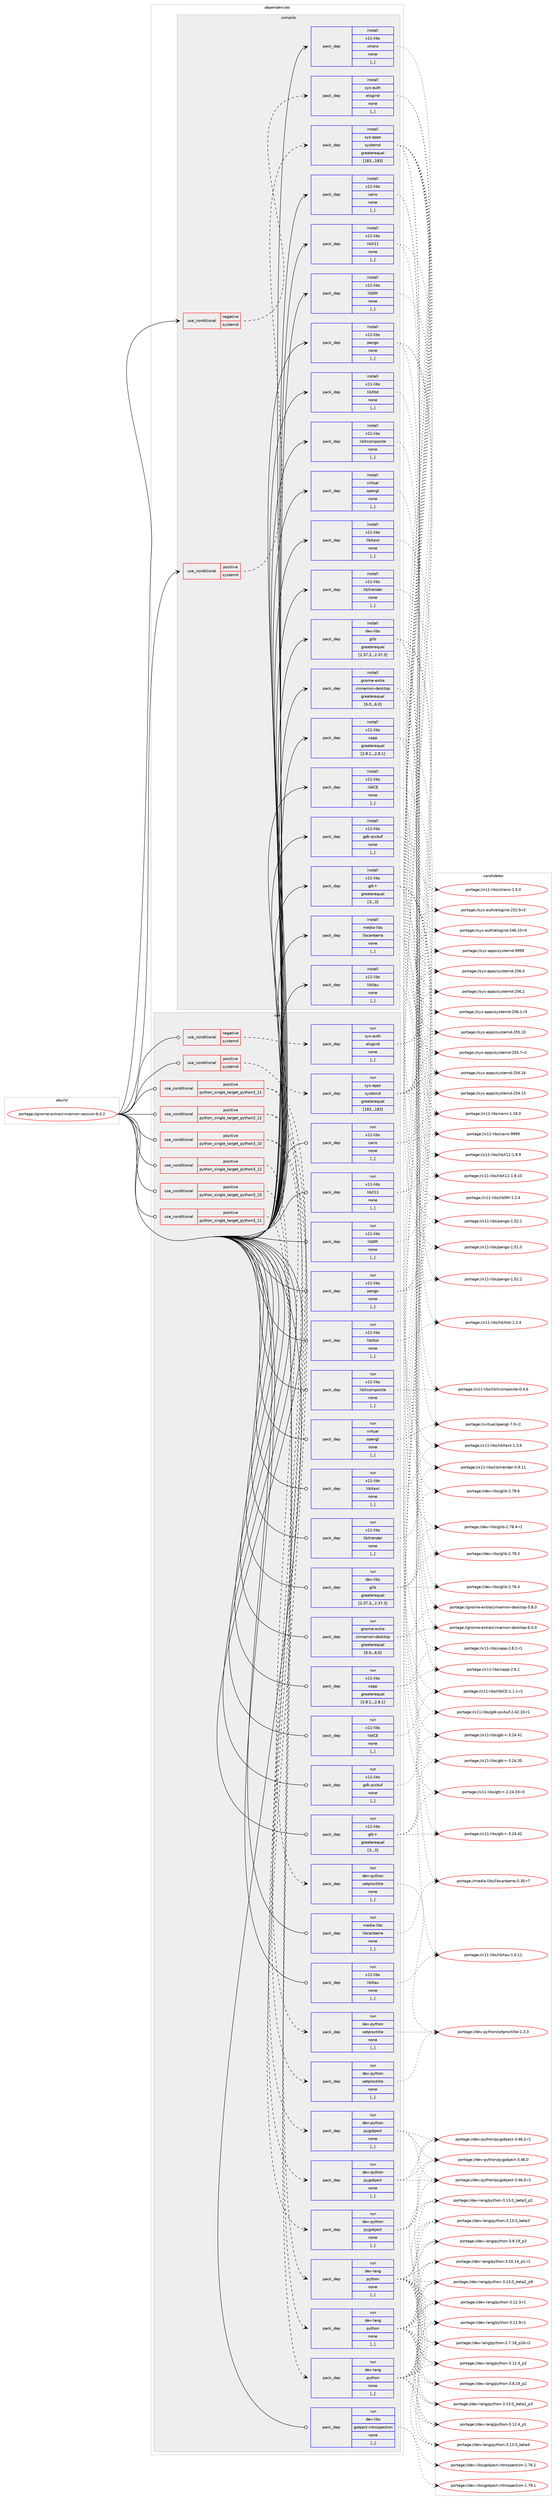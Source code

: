 digraph prolog {

# *************
# Graph options
# *************

newrank=true;
concentrate=true;
compound=true;
graph [rankdir=LR,fontname=Helvetica,fontsize=10,ranksep=1.5];#, ranksep=2.5, nodesep=0.2];
edge  [arrowhead=vee];
node  [fontname=Helvetica,fontsize=10];

# **********
# The ebuild
# **********

subgraph cluster_leftcol {
color=gray;
label=<<i>ebuild</i>>;
id [label="portage://gnome-extra/cinnamon-session-6.0.2", color=red, width=4, href="../gnome-extra/cinnamon-session-6.0.2.svg"];
}

# ****************
# The dependencies
# ****************

subgraph cluster_midcol {
color=gray;
label=<<i>dependencies</i>>;
subgraph cluster_compile {
fillcolor="#eeeeee";
style=filled;
label=<<i>compile</i>>;
subgraph cond65534 {
dependency238858 [label=<<TABLE BORDER="0" CELLBORDER="1" CELLSPACING="0" CELLPADDING="4"><TR><TD ROWSPAN="3" CELLPADDING="10">use_conditional</TD></TR><TR><TD>negative</TD></TR><TR><TD>systemd</TD></TR></TABLE>>, shape=none, color=red];
subgraph pack171792 {
dependency238859 [label=<<TABLE BORDER="0" CELLBORDER="1" CELLSPACING="0" CELLPADDING="4" WIDTH="220"><TR><TD ROWSPAN="6" CELLPADDING="30">pack_dep</TD></TR><TR><TD WIDTH="110">install</TD></TR><TR><TD>sys-auth</TD></TR><TR><TD>elogind</TD></TR><TR><TD>none</TD></TR><TR><TD>[,,]</TD></TR></TABLE>>, shape=none, color=blue];
}
dependency238858:e -> dependency238859:w [weight=20,style="dashed",arrowhead="vee"];
}
id:e -> dependency238858:w [weight=20,style="solid",arrowhead="vee"];
subgraph cond65535 {
dependency238860 [label=<<TABLE BORDER="0" CELLBORDER="1" CELLSPACING="0" CELLPADDING="4"><TR><TD ROWSPAN="3" CELLPADDING="10">use_conditional</TD></TR><TR><TD>positive</TD></TR><TR><TD>systemd</TD></TR></TABLE>>, shape=none, color=red];
subgraph pack171793 {
dependency238861 [label=<<TABLE BORDER="0" CELLBORDER="1" CELLSPACING="0" CELLPADDING="4" WIDTH="220"><TR><TD ROWSPAN="6" CELLPADDING="30">pack_dep</TD></TR><TR><TD WIDTH="110">install</TD></TR><TR><TD>sys-apps</TD></TR><TR><TD>systemd</TD></TR><TR><TD>greaterequal</TD></TR><TR><TD>[183,,,183]</TD></TR></TABLE>>, shape=none, color=blue];
}
dependency238860:e -> dependency238861:w [weight=20,style="dashed",arrowhead="vee"];
}
id:e -> dependency238860:w [weight=20,style="solid",arrowhead="vee"];
subgraph pack171794 {
dependency238862 [label=<<TABLE BORDER="0" CELLBORDER="1" CELLSPACING="0" CELLPADDING="4" WIDTH="220"><TR><TD ROWSPAN="6" CELLPADDING="30">pack_dep</TD></TR><TR><TD WIDTH="110">install</TD></TR><TR><TD>dev-libs</TD></TR><TR><TD>glib</TD></TR><TR><TD>greaterequal</TD></TR><TR><TD>[2.37.3,,,2.37.3]</TD></TR></TABLE>>, shape=none, color=blue];
}
id:e -> dependency238862:w [weight=20,style="solid",arrowhead="vee"];
subgraph pack171795 {
dependency238863 [label=<<TABLE BORDER="0" CELLBORDER="1" CELLSPACING="0" CELLPADDING="4" WIDTH="220"><TR><TD ROWSPAN="6" CELLPADDING="30">pack_dep</TD></TR><TR><TD WIDTH="110">install</TD></TR><TR><TD>gnome-extra</TD></TR><TR><TD>cinnamon-desktop</TD></TR><TR><TD>greaterequal</TD></TR><TR><TD>[6.0,,,6.0]</TD></TR></TABLE>>, shape=none, color=blue];
}
id:e -> dependency238863:w [weight=20,style="solid",arrowhead="vee"];
subgraph pack171796 {
dependency238864 [label=<<TABLE BORDER="0" CELLBORDER="1" CELLSPACING="0" CELLPADDING="4" WIDTH="220"><TR><TD ROWSPAN="6" CELLPADDING="30">pack_dep</TD></TR><TR><TD WIDTH="110">install</TD></TR><TR><TD>media-libs</TD></TR><TR><TD>libcanberra</TD></TR><TR><TD>none</TD></TR><TR><TD>[,,]</TD></TR></TABLE>>, shape=none, color=blue];
}
id:e -> dependency238864:w [weight=20,style="solid",arrowhead="vee"];
subgraph pack171797 {
dependency238865 [label=<<TABLE BORDER="0" CELLBORDER="1" CELLSPACING="0" CELLPADDING="4" WIDTH="220"><TR><TD ROWSPAN="6" CELLPADDING="30">pack_dep</TD></TR><TR><TD WIDTH="110">install</TD></TR><TR><TD>virtual</TD></TR><TR><TD>opengl</TD></TR><TR><TD>none</TD></TR><TR><TD>[,,]</TD></TR></TABLE>>, shape=none, color=blue];
}
id:e -> dependency238865:w [weight=20,style="solid",arrowhead="vee"];
subgraph pack171798 {
dependency238866 [label=<<TABLE BORDER="0" CELLBORDER="1" CELLSPACING="0" CELLPADDING="4" WIDTH="220"><TR><TD ROWSPAN="6" CELLPADDING="30">pack_dep</TD></TR><TR><TD WIDTH="110">install</TD></TR><TR><TD>x11-libs</TD></TR><TR><TD>cairo</TD></TR><TR><TD>none</TD></TR><TR><TD>[,,]</TD></TR></TABLE>>, shape=none, color=blue];
}
id:e -> dependency238866:w [weight=20,style="solid",arrowhead="vee"];
subgraph pack171799 {
dependency238867 [label=<<TABLE BORDER="0" CELLBORDER="1" CELLSPACING="0" CELLPADDING="4" WIDTH="220"><TR><TD ROWSPAN="6" CELLPADDING="30">pack_dep</TD></TR><TR><TD WIDTH="110">install</TD></TR><TR><TD>x11-libs</TD></TR><TR><TD>gdk-pixbuf</TD></TR><TR><TD>none</TD></TR><TR><TD>[,,]</TD></TR></TABLE>>, shape=none, color=blue];
}
id:e -> dependency238867:w [weight=20,style="solid",arrowhead="vee"];
subgraph pack171800 {
dependency238868 [label=<<TABLE BORDER="0" CELLBORDER="1" CELLSPACING="0" CELLPADDING="4" WIDTH="220"><TR><TD ROWSPAN="6" CELLPADDING="30">pack_dep</TD></TR><TR><TD WIDTH="110">install</TD></TR><TR><TD>x11-libs</TD></TR><TR><TD>gtk+</TD></TR><TR><TD>greaterequal</TD></TR><TR><TD>[3,,,3]</TD></TR></TABLE>>, shape=none, color=blue];
}
id:e -> dependency238868:w [weight=20,style="solid",arrowhead="vee"];
subgraph pack171801 {
dependency238869 [label=<<TABLE BORDER="0" CELLBORDER="1" CELLSPACING="0" CELLPADDING="4" WIDTH="220"><TR><TD ROWSPAN="6" CELLPADDING="30">pack_dep</TD></TR><TR><TD WIDTH="110">install</TD></TR><TR><TD>x11-libs</TD></TR><TR><TD>libICE</TD></TR><TR><TD>none</TD></TR><TR><TD>[,,]</TD></TR></TABLE>>, shape=none, color=blue];
}
id:e -> dependency238869:w [weight=20,style="solid",arrowhead="vee"];
subgraph pack171802 {
dependency238870 [label=<<TABLE BORDER="0" CELLBORDER="1" CELLSPACING="0" CELLPADDING="4" WIDTH="220"><TR><TD ROWSPAN="6" CELLPADDING="30">pack_dep</TD></TR><TR><TD WIDTH="110">install</TD></TR><TR><TD>x11-libs</TD></TR><TR><TD>libSM</TD></TR><TR><TD>none</TD></TR><TR><TD>[,,]</TD></TR></TABLE>>, shape=none, color=blue];
}
id:e -> dependency238870:w [weight=20,style="solid",arrowhead="vee"];
subgraph pack171803 {
dependency238871 [label=<<TABLE BORDER="0" CELLBORDER="1" CELLSPACING="0" CELLPADDING="4" WIDTH="220"><TR><TD ROWSPAN="6" CELLPADDING="30">pack_dep</TD></TR><TR><TD WIDTH="110">install</TD></TR><TR><TD>x11-libs</TD></TR><TR><TD>libX11</TD></TR><TR><TD>none</TD></TR><TR><TD>[,,]</TD></TR></TABLE>>, shape=none, color=blue];
}
id:e -> dependency238871:w [weight=20,style="solid",arrowhead="vee"];
subgraph pack171804 {
dependency238872 [label=<<TABLE BORDER="0" CELLBORDER="1" CELLSPACING="0" CELLPADDING="4" WIDTH="220"><TR><TD ROWSPAN="6" CELLPADDING="30">pack_dep</TD></TR><TR><TD WIDTH="110">install</TD></TR><TR><TD>x11-libs</TD></TR><TR><TD>libXau</TD></TR><TR><TD>none</TD></TR><TR><TD>[,,]</TD></TR></TABLE>>, shape=none, color=blue];
}
id:e -> dependency238872:w [weight=20,style="solid",arrowhead="vee"];
subgraph pack171805 {
dependency238873 [label=<<TABLE BORDER="0" CELLBORDER="1" CELLSPACING="0" CELLPADDING="4" WIDTH="220"><TR><TD ROWSPAN="6" CELLPADDING="30">pack_dep</TD></TR><TR><TD WIDTH="110">install</TD></TR><TR><TD>x11-libs</TD></TR><TR><TD>libXcomposite</TD></TR><TR><TD>none</TD></TR><TR><TD>[,,]</TD></TR></TABLE>>, shape=none, color=blue];
}
id:e -> dependency238873:w [weight=20,style="solid",arrowhead="vee"];
subgraph pack171806 {
dependency238874 [label=<<TABLE BORDER="0" CELLBORDER="1" CELLSPACING="0" CELLPADDING="4" WIDTH="220"><TR><TD ROWSPAN="6" CELLPADDING="30">pack_dep</TD></TR><TR><TD WIDTH="110">install</TD></TR><TR><TD>x11-libs</TD></TR><TR><TD>libXext</TD></TR><TR><TD>none</TD></TR><TR><TD>[,,]</TD></TR></TABLE>>, shape=none, color=blue];
}
id:e -> dependency238874:w [weight=20,style="solid",arrowhead="vee"];
subgraph pack171807 {
dependency238875 [label=<<TABLE BORDER="0" CELLBORDER="1" CELLSPACING="0" CELLPADDING="4" WIDTH="220"><TR><TD ROWSPAN="6" CELLPADDING="30">pack_dep</TD></TR><TR><TD WIDTH="110">install</TD></TR><TR><TD>x11-libs</TD></TR><TR><TD>libXrender</TD></TR><TR><TD>none</TD></TR><TR><TD>[,,]</TD></TR></TABLE>>, shape=none, color=blue];
}
id:e -> dependency238875:w [weight=20,style="solid",arrowhead="vee"];
subgraph pack171808 {
dependency238876 [label=<<TABLE BORDER="0" CELLBORDER="1" CELLSPACING="0" CELLPADDING="4" WIDTH="220"><TR><TD ROWSPAN="6" CELLPADDING="30">pack_dep</TD></TR><TR><TD WIDTH="110">install</TD></TR><TR><TD>x11-libs</TD></TR><TR><TD>libXtst</TD></TR><TR><TD>none</TD></TR><TR><TD>[,,]</TD></TR></TABLE>>, shape=none, color=blue];
}
id:e -> dependency238876:w [weight=20,style="solid",arrowhead="vee"];
subgraph pack171809 {
dependency238877 [label=<<TABLE BORDER="0" CELLBORDER="1" CELLSPACING="0" CELLPADDING="4" WIDTH="220"><TR><TD ROWSPAN="6" CELLPADDING="30">pack_dep</TD></TR><TR><TD WIDTH="110">install</TD></TR><TR><TD>x11-libs</TD></TR><TR><TD>pango</TD></TR><TR><TD>none</TD></TR><TR><TD>[,,]</TD></TR></TABLE>>, shape=none, color=blue];
}
id:e -> dependency238877:w [weight=20,style="solid",arrowhead="vee"];
subgraph pack171810 {
dependency238878 [label=<<TABLE BORDER="0" CELLBORDER="1" CELLSPACING="0" CELLPADDING="4" WIDTH="220"><TR><TD ROWSPAN="6" CELLPADDING="30">pack_dep</TD></TR><TR><TD WIDTH="110">install</TD></TR><TR><TD>x11-libs</TD></TR><TR><TD>xapp</TD></TR><TR><TD>greaterequal</TD></TR><TR><TD>[2.8.1,,,2.8.1]</TD></TR></TABLE>>, shape=none, color=blue];
}
id:e -> dependency238878:w [weight=20,style="solid",arrowhead="vee"];
subgraph pack171811 {
dependency238879 [label=<<TABLE BORDER="0" CELLBORDER="1" CELLSPACING="0" CELLPADDING="4" WIDTH="220"><TR><TD ROWSPAN="6" CELLPADDING="30">pack_dep</TD></TR><TR><TD WIDTH="110">install</TD></TR><TR><TD>x11-libs</TD></TR><TR><TD>xtrans</TD></TR><TR><TD>none</TD></TR><TR><TD>[,,]</TD></TR></TABLE>>, shape=none, color=blue];
}
id:e -> dependency238879:w [weight=20,style="solid",arrowhead="vee"];
}
subgraph cluster_compileandrun {
fillcolor="#eeeeee";
style=filled;
label=<<i>compile and run</i>>;
}
subgraph cluster_run {
fillcolor="#eeeeee";
style=filled;
label=<<i>run</i>>;
subgraph cond65536 {
dependency238880 [label=<<TABLE BORDER="0" CELLBORDER="1" CELLSPACING="0" CELLPADDING="4"><TR><TD ROWSPAN="3" CELLPADDING="10">use_conditional</TD></TR><TR><TD>negative</TD></TR><TR><TD>systemd</TD></TR></TABLE>>, shape=none, color=red];
subgraph pack171812 {
dependency238881 [label=<<TABLE BORDER="0" CELLBORDER="1" CELLSPACING="0" CELLPADDING="4" WIDTH="220"><TR><TD ROWSPAN="6" CELLPADDING="30">pack_dep</TD></TR><TR><TD WIDTH="110">run</TD></TR><TR><TD>sys-auth</TD></TR><TR><TD>elogind</TD></TR><TR><TD>none</TD></TR><TR><TD>[,,]</TD></TR></TABLE>>, shape=none, color=blue];
}
dependency238880:e -> dependency238881:w [weight=20,style="dashed",arrowhead="vee"];
}
id:e -> dependency238880:w [weight=20,style="solid",arrowhead="odot"];
subgraph cond65537 {
dependency238882 [label=<<TABLE BORDER="0" CELLBORDER="1" CELLSPACING="0" CELLPADDING="4"><TR><TD ROWSPAN="3" CELLPADDING="10">use_conditional</TD></TR><TR><TD>positive</TD></TR><TR><TD>python_single_target_python3_10</TD></TR></TABLE>>, shape=none, color=red];
subgraph pack171813 {
dependency238883 [label=<<TABLE BORDER="0" CELLBORDER="1" CELLSPACING="0" CELLPADDING="4" WIDTH="220"><TR><TD ROWSPAN="6" CELLPADDING="30">pack_dep</TD></TR><TR><TD WIDTH="110">run</TD></TR><TR><TD>dev-lang</TD></TR><TR><TD>python</TD></TR><TR><TD>none</TD></TR><TR><TD>[,,]</TD></TR></TABLE>>, shape=none, color=blue];
}
dependency238882:e -> dependency238883:w [weight=20,style="dashed",arrowhead="vee"];
}
id:e -> dependency238882:w [weight=20,style="solid",arrowhead="odot"];
subgraph cond65538 {
dependency238884 [label=<<TABLE BORDER="0" CELLBORDER="1" CELLSPACING="0" CELLPADDING="4"><TR><TD ROWSPAN="3" CELLPADDING="10">use_conditional</TD></TR><TR><TD>positive</TD></TR><TR><TD>python_single_target_python3_10</TD></TR></TABLE>>, shape=none, color=red];
subgraph pack171814 {
dependency238885 [label=<<TABLE BORDER="0" CELLBORDER="1" CELLSPACING="0" CELLPADDING="4" WIDTH="220"><TR><TD ROWSPAN="6" CELLPADDING="30">pack_dep</TD></TR><TR><TD WIDTH="110">run</TD></TR><TR><TD>dev-python</TD></TR><TR><TD>pygobject</TD></TR><TR><TD>none</TD></TR><TR><TD>[,,]</TD></TR></TABLE>>, shape=none, color=blue];
}
dependency238884:e -> dependency238885:w [weight=20,style="dashed",arrowhead="vee"];
subgraph pack171815 {
dependency238886 [label=<<TABLE BORDER="0" CELLBORDER="1" CELLSPACING="0" CELLPADDING="4" WIDTH="220"><TR><TD ROWSPAN="6" CELLPADDING="30">pack_dep</TD></TR><TR><TD WIDTH="110">run</TD></TR><TR><TD>dev-python</TD></TR><TR><TD>setproctitle</TD></TR><TR><TD>none</TD></TR><TR><TD>[,,]</TD></TR></TABLE>>, shape=none, color=blue];
}
dependency238884:e -> dependency238886:w [weight=20,style="dashed",arrowhead="vee"];
}
id:e -> dependency238884:w [weight=20,style="solid",arrowhead="odot"];
subgraph cond65539 {
dependency238887 [label=<<TABLE BORDER="0" CELLBORDER="1" CELLSPACING="0" CELLPADDING="4"><TR><TD ROWSPAN="3" CELLPADDING="10">use_conditional</TD></TR><TR><TD>positive</TD></TR><TR><TD>python_single_target_python3_11</TD></TR></TABLE>>, shape=none, color=red];
subgraph pack171816 {
dependency238888 [label=<<TABLE BORDER="0" CELLBORDER="1" CELLSPACING="0" CELLPADDING="4" WIDTH="220"><TR><TD ROWSPAN="6" CELLPADDING="30">pack_dep</TD></TR><TR><TD WIDTH="110">run</TD></TR><TR><TD>dev-lang</TD></TR><TR><TD>python</TD></TR><TR><TD>none</TD></TR><TR><TD>[,,]</TD></TR></TABLE>>, shape=none, color=blue];
}
dependency238887:e -> dependency238888:w [weight=20,style="dashed",arrowhead="vee"];
}
id:e -> dependency238887:w [weight=20,style="solid",arrowhead="odot"];
subgraph cond65540 {
dependency238889 [label=<<TABLE BORDER="0" CELLBORDER="1" CELLSPACING="0" CELLPADDING="4"><TR><TD ROWSPAN="3" CELLPADDING="10">use_conditional</TD></TR><TR><TD>positive</TD></TR><TR><TD>python_single_target_python3_11</TD></TR></TABLE>>, shape=none, color=red];
subgraph pack171817 {
dependency238890 [label=<<TABLE BORDER="0" CELLBORDER="1" CELLSPACING="0" CELLPADDING="4" WIDTH="220"><TR><TD ROWSPAN="6" CELLPADDING="30">pack_dep</TD></TR><TR><TD WIDTH="110">run</TD></TR><TR><TD>dev-python</TD></TR><TR><TD>pygobject</TD></TR><TR><TD>none</TD></TR><TR><TD>[,,]</TD></TR></TABLE>>, shape=none, color=blue];
}
dependency238889:e -> dependency238890:w [weight=20,style="dashed",arrowhead="vee"];
subgraph pack171818 {
dependency238891 [label=<<TABLE BORDER="0" CELLBORDER="1" CELLSPACING="0" CELLPADDING="4" WIDTH="220"><TR><TD ROWSPAN="6" CELLPADDING="30">pack_dep</TD></TR><TR><TD WIDTH="110">run</TD></TR><TR><TD>dev-python</TD></TR><TR><TD>setproctitle</TD></TR><TR><TD>none</TD></TR><TR><TD>[,,]</TD></TR></TABLE>>, shape=none, color=blue];
}
dependency238889:e -> dependency238891:w [weight=20,style="dashed",arrowhead="vee"];
}
id:e -> dependency238889:w [weight=20,style="solid",arrowhead="odot"];
subgraph cond65541 {
dependency238892 [label=<<TABLE BORDER="0" CELLBORDER="1" CELLSPACING="0" CELLPADDING="4"><TR><TD ROWSPAN="3" CELLPADDING="10">use_conditional</TD></TR><TR><TD>positive</TD></TR><TR><TD>python_single_target_python3_12</TD></TR></TABLE>>, shape=none, color=red];
subgraph pack171819 {
dependency238893 [label=<<TABLE BORDER="0" CELLBORDER="1" CELLSPACING="0" CELLPADDING="4" WIDTH="220"><TR><TD ROWSPAN="6" CELLPADDING="30">pack_dep</TD></TR><TR><TD WIDTH="110">run</TD></TR><TR><TD>dev-lang</TD></TR><TR><TD>python</TD></TR><TR><TD>none</TD></TR><TR><TD>[,,]</TD></TR></TABLE>>, shape=none, color=blue];
}
dependency238892:e -> dependency238893:w [weight=20,style="dashed",arrowhead="vee"];
}
id:e -> dependency238892:w [weight=20,style="solid",arrowhead="odot"];
subgraph cond65542 {
dependency238894 [label=<<TABLE BORDER="0" CELLBORDER="1" CELLSPACING="0" CELLPADDING="4"><TR><TD ROWSPAN="3" CELLPADDING="10">use_conditional</TD></TR><TR><TD>positive</TD></TR><TR><TD>python_single_target_python3_12</TD></TR></TABLE>>, shape=none, color=red];
subgraph pack171820 {
dependency238895 [label=<<TABLE BORDER="0" CELLBORDER="1" CELLSPACING="0" CELLPADDING="4" WIDTH="220"><TR><TD ROWSPAN="6" CELLPADDING="30">pack_dep</TD></TR><TR><TD WIDTH="110">run</TD></TR><TR><TD>dev-python</TD></TR><TR><TD>pygobject</TD></TR><TR><TD>none</TD></TR><TR><TD>[,,]</TD></TR></TABLE>>, shape=none, color=blue];
}
dependency238894:e -> dependency238895:w [weight=20,style="dashed",arrowhead="vee"];
subgraph pack171821 {
dependency238896 [label=<<TABLE BORDER="0" CELLBORDER="1" CELLSPACING="0" CELLPADDING="4" WIDTH="220"><TR><TD ROWSPAN="6" CELLPADDING="30">pack_dep</TD></TR><TR><TD WIDTH="110">run</TD></TR><TR><TD>dev-python</TD></TR><TR><TD>setproctitle</TD></TR><TR><TD>none</TD></TR><TR><TD>[,,]</TD></TR></TABLE>>, shape=none, color=blue];
}
dependency238894:e -> dependency238896:w [weight=20,style="dashed",arrowhead="vee"];
}
id:e -> dependency238894:w [weight=20,style="solid",arrowhead="odot"];
subgraph cond65543 {
dependency238897 [label=<<TABLE BORDER="0" CELLBORDER="1" CELLSPACING="0" CELLPADDING="4"><TR><TD ROWSPAN="3" CELLPADDING="10">use_conditional</TD></TR><TR><TD>positive</TD></TR><TR><TD>systemd</TD></TR></TABLE>>, shape=none, color=red];
subgraph pack171822 {
dependency238898 [label=<<TABLE BORDER="0" CELLBORDER="1" CELLSPACING="0" CELLPADDING="4" WIDTH="220"><TR><TD ROWSPAN="6" CELLPADDING="30">pack_dep</TD></TR><TR><TD WIDTH="110">run</TD></TR><TR><TD>sys-apps</TD></TR><TR><TD>systemd</TD></TR><TR><TD>greaterequal</TD></TR><TR><TD>[183,,,183]</TD></TR></TABLE>>, shape=none, color=blue];
}
dependency238897:e -> dependency238898:w [weight=20,style="dashed",arrowhead="vee"];
}
id:e -> dependency238897:w [weight=20,style="solid",arrowhead="odot"];
subgraph pack171823 {
dependency238899 [label=<<TABLE BORDER="0" CELLBORDER="1" CELLSPACING="0" CELLPADDING="4" WIDTH="220"><TR><TD ROWSPAN="6" CELLPADDING="30">pack_dep</TD></TR><TR><TD WIDTH="110">run</TD></TR><TR><TD>dev-libs</TD></TR><TR><TD>glib</TD></TR><TR><TD>greaterequal</TD></TR><TR><TD>[2.37.3,,,2.37.3]</TD></TR></TABLE>>, shape=none, color=blue];
}
id:e -> dependency238899:w [weight=20,style="solid",arrowhead="odot"];
subgraph pack171824 {
dependency238900 [label=<<TABLE BORDER="0" CELLBORDER="1" CELLSPACING="0" CELLPADDING="4" WIDTH="220"><TR><TD ROWSPAN="6" CELLPADDING="30">pack_dep</TD></TR><TR><TD WIDTH="110">run</TD></TR><TR><TD>dev-libs</TD></TR><TR><TD>gobject-introspection</TD></TR><TR><TD>none</TD></TR><TR><TD>[,,]</TD></TR></TABLE>>, shape=none, color=blue];
}
id:e -> dependency238900:w [weight=20,style="solid",arrowhead="odot"];
subgraph pack171825 {
dependency238901 [label=<<TABLE BORDER="0" CELLBORDER="1" CELLSPACING="0" CELLPADDING="4" WIDTH="220"><TR><TD ROWSPAN="6" CELLPADDING="30">pack_dep</TD></TR><TR><TD WIDTH="110">run</TD></TR><TR><TD>gnome-extra</TD></TR><TR><TD>cinnamon-desktop</TD></TR><TR><TD>greaterequal</TD></TR><TR><TD>[6.0,,,6.0]</TD></TR></TABLE>>, shape=none, color=blue];
}
id:e -> dependency238901:w [weight=20,style="solid",arrowhead="odot"];
subgraph pack171826 {
dependency238902 [label=<<TABLE BORDER="0" CELLBORDER="1" CELLSPACING="0" CELLPADDING="4" WIDTH="220"><TR><TD ROWSPAN="6" CELLPADDING="30">pack_dep</TD></TR><TR><TD WIDTH="110">run</TD></TR><TR><TD>media-libs</TD></TR><TR><TD>libcanberra</TD></TR><TR><TD>none</TD></TR><TR><TD>[,,]</TD></TR></TABLE>>, shape=none, color=blue];
}
id:e -> dependency238902:w [weight=20,style="solid",arrowhead="odot"];
subgraph pack171827 {
dependency238903 [label=<<TABLE BORDER="0" CELLBORDER="1" CELLSPACING="0" CELLPADDING="4" WIDTH="220"><TR><TD ROWSPAN="6" CELLPADDING="30">pack_dep</TD></TR><TR><TD WIDTH="110">run</TD></TR><TR><TD>virtual</TD></TR><TR><TD>opengl</TD></TR><TR><TD>none</TD></TR><TR><TD>[,,]</TD></TR></TABLE>>, shape=none, color=blue];
}
id:e -> dependency238903:w [weight=20,style="solid",arrowhead="odot"];
subgraph pack171828 {
dependency238904 [label=<<TABLE BORDER="0" CELLBORDER="1" CELLSPACING="0" CELLPADDING="4" WIDTH="220"><TR><TD ROWSPAN="6" CELLPADDING="30">pack_dep</TD></TR><TR><TD WIDTH="110">run</TD></TR><TR><TD>x11-libs</TD></TR><TR><TD>cairo</TD></TR><TR><TD>none</TD></TR><TR><TD>[,,]</TD></TR></TABLE>>, shape=none, color=blue];
}
id:e -> dependency238904:w [weight=20,style="solid",arrowhead="odot"];
subgraph pack171829 {
dependency238905 [label=<<TABLE BORDER="0" CELLBORDER="1" CELLSPACING="0" CELLPADDING="4" WIDTH="220"><TR><TD ROWSPAN="6" CELLPADDING="30">pack_dep</TD></TR><TR><TD WIDTH="110">run</TD></TR><TR><TD>x11-libs</TD></TR><TR><TD>gdk-pixbuf</TD></TR><TR><TD>none</TD></TR><TR><TD>[,,]</TD></TR></TABLE>>, shape=none, color=blue];
}
id:e -> dependency238905:w [weight=20,style="solid",arrowhead="odot"];
subgraph pack171830 {
dependency238906 [label=<<TABLE BORDER="0" CELLBORDER="1" CELLSPACING="0" CELLPADDING="4" WIDTH="220"><TR><TD ROWSPAN="6" CELLPADDING="30">pack_dep</TD></TR><TR><TD WIDTH="110">run</TD></TR><TR><TD>x11-libs</TD></TR><TR><TD>gtk+</TD></TR><TR><TD>greaterequal</TD></TR><TR><TD>[3,,,3]</TD></TR></TABLE>>, shape=none, color=blue];
}
id:e -> dependency238906:w [weight=20,style="solid",arrowhead="odot"];
subgraph pack171831 {
dependency238907 [label=<<TABLE BORDER="0" CELLBORDER="1" CELLSPACING="0" CELLPADDING="4" WIDTH="220"><TR><TD ROWSPAN="6" CELLPADDING="30">pack_dep</TD></TR><TR><TD WIDTH="110">run</TD></TR><TR><TD>x11-libs</TD></TR><TR><TD>libICE</TD></TR><TR><TD>none</TD></TR><TR><TD>[,,]</TD></TR></TABLE>>, shape=none, color=blue];
}
id:e -> dependency238907:w [weight=20,style="solid",arrowhead="odot"];
subgraph pack171832 {
dependency238908 [label=<<TABLE BORDER="0" CELLBORDER="1" CELLSPACING="0" CELLPADDING="4" WIDTH="220"><TR><TD ROWSPAN="6" CELLPADDING="30">pack_dep</TD></TR><TR><TD WIDTH="110">run</TD></TR><TR><TD>x11-libs</TD></TR><TR><TD>libSM</TD></TR><TR><TD>none</TD></TR><TR><TD>[,,]</TD></TR></TABLE>>, shape=none, color=blue];
}
id:e -> dependency238908:w [weight=20,style="solid",arrowhead="odot"];
subgraph pack171833 {
dependency238909 [label=<<TABLE BORDER="0" CELLBORDER="1" CELLSPACING="0" CELLPADDING="4" WIDTH="220"><TR><TD ROWSPAN="6" CELLPADDING="30">pack_dep</TD></TR><TR><TD WIDTH="110">run</TD></TR><TR><TD>x11-libs</TD></TR><TR><TD>libX11</TD></TR><TR><TD>none</TD></TR><TR><TD>[,,]</TD></TR></TABLE>>, shape=none, color=blue];
}
id:e -> dependency238909:w [weight=20,style="solid",arrowhead="odot"];
subgraph pack171834 {
dependency238910 [label=<<TABLE BORDER="0" CELLBORDER="1" CELLSPACING="0" CELLPADDING="4" WIDTH="220"><TR><TD ROWSPAN="6" CELLPADDING="30">pack_dep</TD></TR><TR><TD WIDTH="110">run</TD></TR><TR><TD>x11-libs</TD></TR><TR><TD>libXau</TD></TR><TR><TD>none</TD></TR><TR><TD>[,,]</TD></TR></TABLE>>, shape=none, color=blue];
}
id:e -> dependency238910:w [weight=20,style="solid",arrowhead="odot"];
subgraph pack171835 {
dependency238911 [label=<<TABLE BORDER="0" CELLBORDER="1" CELLSPACING="0" CELLPADDING="4" WIDTH="220"><TR><TD ROWSPAN="6" CELLPADDING="30">pack_dep</TD></TR><TR><TD WIDTH="110">run</TD></TR><TR><TD>x11-libs</TD></TR><TR><TD>libXcomposite</TD></TR><TR><TD>none</TD></TR><TR><TD>[,,]</TD></TR></TABLE>>, shape=none, color=blue];
}
id:e -> dependency238911:w [weight=20,style="solid",arrowhead="odot"];
subgraph pack171836 {
dependency238912 [label=<<TABLE BORDER="0" CELLBORDER="1" CELLSPACING="0" CELLPADDING="4" WIDTH="220"><TR><TD ROWSPAN="6" CELLPADDING="30">pack_dep</TD></TR><TR><TD WIDTH="110">run</TD></TR><TR><TD>x11-libs</TD></TR><TR><TD>libXext</TD></TR><TR><TD>none</TD></TR><TR><TD>[,,]</TD></TR></TABLE>>, shape=none, color=blue];
}
id:e -> dependency238912:w [weight=20,style="solid",arrowhead="odot"];
subgraph pack171837 {
dependency238913 [label=<<TABLE BORDER="0" CELLBORDER="1" CELLSPACING="0" CELLPADDING="4" WIDTH="220"><TR><TD ROWSPAN="6" CELLPADDING="30">pack_dep</TD></TR><TR><TD WIDTH="110">run</TD></TR><TR><TD>x11-libs</TD></TR><TR><TD>libXrender</TD></TR><TR><TD>none</TD></TR><TR><TD>[,,]</TD></TR></TABLE>>, shape=none, color=blue];
}
id:e -> dependency238913:w [weight=20,style="solid",arrowhead="odot"];
subgraph pack171838 {
dependency238914 [label=<<TABLE BORDER="0" CELLBORDER="1" CELLSPACING="0" CELLPADDING="4" WIDTH="220"><TR><TD ROWSPAN="6" CELLPADDING="30">pack_dep</TD></TR><TR><TD WIDTH="110">run</TD></TR><TR><TD>x11-libs</TD></TR><TR><TD>libXtst</TD></TR><TR><TD>none</TD></TR><TR><TD>[,,]</TD></TR></TABLE>>, shape=none, color=blue];
}
id:e -> dependency238914:w [weight=20,style="solid",arrowhead="odot"];
subgraph pack171839 {
dependency238915 [label=<<TABLE BORDER="0" CELLBORDER="1" CELLSPACING="0" CELLPADDING="4" WIDTH="220"><TR><TD ROWSPAN="6" CELLPADDING="30">pack_dep</TD></TR><TR><TD WIDTH="110">run</TD></TR><TR><TD>x11-libs</TD></TR><TR><TD>pango</TD></TR><TR><TD>none</TD></TR><TR><TD>[,,]</TD></TR></TABLE>>, shape=none, color=blue];
}
id:e -> dependency238915:w [weight=20,style="solid",arrowhead="odot"];
subgraph pack171840 {
dependency238916 [label=<<TABLE BORDER="0" CELLBORDER="1" CELLSPACING="0" CELLPADDING="4" WIDTH="220"><TR><TD ROWSPAN="6" CELLPADDING="30">pack_dep</TD></TR><TR><TD WIDTH="110">run</TD></TR><TR><TD>x11-libs</TD></TR><TR><TD>xapp</TD></TR><TR><TD>greaterequal</TD></TR><TR><TD>[2.8.1,,,2.8.1]</TD></TR></TABLE>>, shape=none, color=blue];
}
id:e -> dependency238916:w [weight=20,style="solid",arrowhead="odot"];
}
}

# **************
# The candidates
# **************

subgraph cluster_choices {
rank=same;
color=gray;
label=<<i>candidates</i>>;

subgraph choice171792 {
color=black;
nodesep=1;
choice1151211154597117116104471011081111031051101004550535046574511450 [label="portage://sys-auth/elogind-252.9-r2", color=red, width=4,href="../sys-auth/elogind-252.9-r2.svg"];
choice115121115459711711610447101108111103105110100455052544649484511452 [label="portage://sys-auth/elogind-246.10-r4", color=red, width=4,href="../sys-auth/elogind-246.10-r4.svg"];
dependency238859:e -> choice1151211154597117116104471011081111031051101004550535046574511450:w [style=dotted,weight="100"];
dependency238859:e -> choice115121115459711711610447101108111103105110100455052544649484511452:w [style=dotted,weight="100"];
}
subgraph choice171793 {
color=black;
nodesep=1;
choice1151211154597112112115471151211151161011091004557575757 [label="portage://sys-apps/systemd-9999", color=red, width=4,href="../sys-apps/systemd-9999.svg"];
choice115121115459711211211547115121115116101109100455053544652 [label="portage://sys-apps/systemd-256.4", color=red, width=4,href="../sys-apps/systemd-256.4.svg"];
choice115121115459711211211547115121115116101109100455053544650 [label="portage://sys-apps/systemd-256.2", color=red, width=4,href="../sys-apps/systemd-256.2.svg"];
choice1151211154597112112115471151211151161011091004550535446494511451 [label="portage://sys-apps/systemd-256.1-r3", color=red, width=4,href="../sys-apps/systemd-256.1-r3.svg"];
choice11512111545971121121154711512111511610110910045505353464948 [label="portage://sys-apps/systemd-255.10", color=red, width=4,href="../sys-apps/systemd-255.10.svg"];
choice1151211154597112112115471151211151161011091004550535346554511449 [label="portage://sys-apps/systemd-255.7-r1", color=red, width=4,href="../sys-apps/systemd-255.7-r1.svg"];
choice11512111545971121121154711512111511610110910045505352464954 [label="portage://sys-apps/systemd-254.16", color=red, width=4,href="../sys-apps/systemd-254.16.svg"];
choice11512111545971121121154711512111511610110910045505352464951 [label="portage://sys-apps/systemd-254.13", color=red, width=4,href="../sys-apps/systemd-254.13.svg"];
dependency238861:e -> choice1151211154597112112115471151211151161011091004557575757:w [style=dotted,weight="100"];
dependency238861:e -> choice115121115459711211211547115121115116101109100455053544652:w [style=dotted,weight="100"];
dependency238861:e -> choice115121115459711211211547115121115116101109100455053544650:w [style=dotted,weight="100"];
dependency238861:e -> choice1151211154597112112115471151211151161011091004550535446494511451:w [style=dotted,weight="100"];
dependency238861:e -> choice11512111545971121121154711512111511610110910045505353464948:w [style=dotted,weight="100"];
dependency238861:e -> choice1151211154597112112115471151211151161011091004550535346554511449:w [style=dotted,weight="100"];
dependency238861:e -> choice11512111545971121121154711512111511610110910045505352464954:w [style=dotted,weight="100"];
dependency238861:e -> choice11512111545971121121154711512111511610110910045505352464951:w [style=dotted,weight="100"];
}
subgraph choice171794 {
color=black;
nodesep=1;
choice1001011184510810598115471031081059845504655564654 [label="portage://dev-libs/glib-2.78.6", color=red, width=4,href="../dev-libs/glib-2.78.6.svg"];
choice10010111845108105981154710310810598455046555646524511449 [label="portage://dev-libs/glib-2.78.4-r1", color=red, width=4,href="../dev-libs/glib-2.78.4-r1.svg"];
choice1001011184510810598115471031081059845504655564651 [label="portage://dev-libs/glib-2.78.3", color=red, width=4,href="../dev-libs/glib-2.78.3.svg"];
choice1001011184510810598115471031081059845504655544652 [label="portage://dev-libs/glib-2.76.4", color=red, width=4,href="../dev-libs/glib-2.76.4.svg"];
dependency238862:e -> choice1001011184510810598115471031081059845504655564654:w [style=dotted,weight="100"];
dependency238862:e -> choice10010111845108105981154710310810598455046555646524511449:w [style=dotted,weight="100"];
dependency238862:e -> choice1001011184510810598115471031081059845504655564651:w [style=dotted,weight="100"];
dependency238862:e -> choice1001011184510810598115471031081059845504655544652:w [style=dotted,weight="100"];
}
subgraph choice171795 {
color=black;
nodesep=1;
choice103110111109101451011201161149747991051101109710911111045100101115107116111112455446484648 [label="portage://gnome-extra/cinnamon-desktop-6.0.0", color=red, width=4,href="../gnome-extra/cinnamon-desktop-6.0.0.svg"];
choice103110111109101451011201161149747991051101109710911111045100101115107116111112455346564648 [label="portage://gnome-extra/cinnamon-desktop-5.8.0", color=red, width=4,href="../gnome-extra/cinnamon-desktop-5.8.0.svg"];
dependency238863:e -> choice103110111109101451011201161149747991051101109710911111045100101115107116111112455446484648:w [style=dotted,weight="100"];
dependency238863:e -> choice103110111109101451011201161149747991051101109710911111045100101115107116111112455346564648:w [style=dotted,weight="100"];
}
subgraph choice171796 {
color=black;
nodesep=1;
choice10910110010597451081059811547108105989997110981011141149745484651484511455 [label="portage://media-libs/libcanberra-0.30-r7", color=red, width=4,href="../media-libs/libcanberra-0.30-r7.svg"];
dependency238864:e -> choice10910110010597451081059811547108105989997110981011141149745484651484511455:w [style=dotted,weight="100"];
}
subgraph choice171797 {
color=black;
nodesep=1;
choice1181051141161179710847111112101110103108455546484511450 [label="portage://virtual/opengl-7.0-r2", color=red, width=4,href="../virtual/opengl-7.0-r2.svg"];
dependency238865:e -> choice1181051141161179710847111112101110103108455546484511450:w [style=dotted,weight="100"];
}
subgraph choice171798 {
color=black;
nodesep=1;
choice120494945108105981154799971051141114557575757 [label="portage://x11-libs/cairo-9999", color=red, width=4,href="../x11-libs/cairo-9999.svg"];
choice1204949451081059811547999710511411145494649564648 [label="portage://x11-libs/cairo-1.18.0", color=red, width=4,href="../x11-libs/cairo-1.18.0.svg"];
dependency238866:e -> choice120494945108105981154799971051141114557575757:w [style=dotted,weight="100"];
dependency238866:e -> choice1204949451081059811547999710511411145494649564648:w [style=dotted,weight="100"];
}
subgraph choice171799 {
color=black;
nodesep=1;
choice1204949451081059811547103100107451121051209811710245504652504649484511449 [label="portage://x11-libs/gdk-pixbuf-2.42.10-r1", color=red, width=4,href="../x11-libs/gdk-pixbuf-2.42.10-r1.svg"];
dependency238867:e -> choice1204949451081059811547103100107451121051209811710245504652504649484511449:w [style=dotted,weight="100"];
}
subgraph choice171800 {
color=black;
nodesep=1;
choice1204949451081059811547103116107434551465052465250 [label="portage://x11-libs/gtk+-3.24.42", color=red, width=4,href="../x11-libs/gtk+-3.24.42.svg"];
choice1204949451081059811547103116107434551465052465249 [label="portage://x11-libs/gtk+-3.24.41", color=red, width=4,href="../x11-libs/gtk+-3.24.41.svg"];
choice1204949451081059811547103116107434551465052465153 [label="portage://x11-libs/gtk+-3.24.35", color=red, width=4,href="../x11-libs/gtk+-3.24.35.svg"];
choice12049494510810598115471031161074345504650524651514511451 [label="portage://x11-libs/gtk+-2.24.33-r3", color=red, width=4,href="../x11-libs/gtk+-2.24.33-r3.svg"];
dependency238868:e -> choice1204949451081059811547103116107434551465052465250:w [style=dotted,weight="100"];
dependency238868:e -> choice1204949451081059811547103116107434551465052465249:w [style=dotted,weight="100"];
dependency238868:e -> choice1204949451081059811547103116107434551465052465153:w [style=dotted,weight="100"];
dependency238868:e -> choice12049494510810598115471031161074345504650524651514511451:w [style=dotted,weight="100"];
}
subgraph choice171801 {
color=black;
nodesep=1;
choice1204949451081059811547108105987367694549464946494511449 [label="portage://x11-libs/libICE-1.1.1-r1", color=red, width=4,href="../x11-libs/libICE-1.1.1-r1.svg"];
dependency238869:e -> choice1204949451081059811547108105987367694549464946494511449:w [style=dotted,weight="100"];
}
subgraph choice171802 {
color=black;
nodesep=1;
choice1204949451081059811547108105988377454946504652 [label="portage://x11-libs/libSM-1.2.4", color=red, width=4,href="../x11-libs/libSM-1.2.4.svg"];
dependency238870:e -> choice1204949451081059811547108105988377454946504652:w [style=dotted,weight="100"];
}
subgraph choice171803 {
color=black;
nodesep=1;
choice12049494510810598115471081059888494945494656464948 [label="portage://x11-libs/libX11-1.8.10", color=red, width=4,href="../x11-libs/libX11-1.8.10.svg"];
choice120494945108105981154710810598884949454946564657 [label="portage://x11-libs/libX11-1.8.9", color=red, width=4,href="../x11-libs/libX11-1.8.9.svg"];
dependency238871:e -> choice12049494510810598115471081059888494945494656464948:w [style=dotted,weight="100"];
dependency238871:e -> choice120494945108105981154710810598884949454946564657:w [style=dotted,weight="100"];
}
subgraph choice171804 {
color=black;
nodesep=1;
choice120494945108105981154710810598889711745494648464949 [label="portage://x11-libs/libXau-1.0.11", color=red, width=4,href="../x11-libs/libXau-1.0.11.svg"];
dependency238872:e -> choice120494945108105981154710810598889711745494648464949:w [style=dotted,weight="100"];
}
subgraph choice171805 {
color=black;
nodesep=1;
choice1204949451081059811547108105988899111109112111115105116101454846524654 [label="portage://x11-libs/libXcomposite-0.4.6", color=red, width=4,href="../x11-libs/libXcomposite-0.4.6.svg"];
dependency238873:e -> choice1204949451081059811547108105988899111109112111115105116101454846524654:w [style=dotted,weight="100"];
}
subgraph choice171806 {
color=black;
nodesep=1;
choice12049494510810598115471081059888101120116454946514654 [label="portage://x11-libs/libXext-1.3.6", color=red, width=4,href="../x11-libs/libXext-1.3.6.svg"];
dependency238874:e -> choice12049494510810598115471081059888101120116454946514654:w [style=dotted,weight="100"];
}
subgraph choice171807 {
color=black;
nodesep=1;
choice1204949451081059811547108105988811410111010010111445484657464949 [label="portage://x11-libs/libXrender-0.9.11", color=red, width=4,href="../x11-libs/libXrender-0.9.11.svg"];
dependency238875:e -> choice1204949451081059811547108105988811410111010010111445484657464949:w [style=dotted,weight="100"];
}
subgraph choice171808 {
color=black;
nodesep=1;
choice12049494510810598115471081059888116115116454946504652 [label="portage://x11-libs/libXtst-1.2.4", color=red, width=4,href="../x11-libs/libXtst-1.2.4.svg"];
dependency238876:e -> choice12049494510810598115471081059888116115116454946504652:w [style=dotted,weight="100"];
}
subgraph choice171809 {
color=black;
nodesep=1;
choice12049494510810598115471129711010311145494653504650 [label="portage://x11-libs/pango-1.52.2", color=red, width=4,href="../x11-libs/pango-1.52.2.svg"];
choice12049494510810598115471129711010311145494653504649 [label="portage://x11-libs/pango-1.52.1", color=red, width=4,href="../x11-libs/pango-1.52.1.svg"];
choice12049494510810598115471129711010311145494653494648 [label="portage://x11-libs/pango-1.51.0", color=red, width=4,href="../x11-libs/pango-1.51.0.svg"];
dependency238877:e -> choice12049494510810598115471129711010311145494653504650:w [style=dotted,weight="100"];
dependency238877:e -> choice12049494510810598115471129711010311145494653504649:w [style=dotted,weight="100"];
dependency238877:e -> choice12049494510810598115471129711010311145494653494648:w [style=dotted,weight="100"];
}
subgraph choice171810 {
color=black;
nodesep=1;
choice1204949451081059811547120971121124550465646504511449 [label="portage://x11-libs/xapp-2.8.2-r1", color=red, width=4,href="../x11-libs/xapp-2.8.2-r1.svg"];
choice120494945108105981154712097112112455046544649 [label="portage://x11-libs/xapp-2.6.1", color=red, width=4,href="../x11-libs/xapp-2.6.1.svg"];
dependency238878:e -> choice1204949451081059811547120971121124550465646504511449:w [style=dotted,weight="100"];
dependency238878:e -> choice120494945108105981154712097112112455046544649:w [style=dotted,weight="100"];
}
subgraph choice171811 {
color=black;
nodesep=1;
choice120494945108105981154712011611497110115454946534648 [label="portage://x11-libs/xtrans-1.5.0", color=red, width=4,href="../x11-libs/xtrans-1.5.0.svg"];
dependency238879:e -> choice120494945108105981154712011611497110115454946534648:w [style=dotted,weight="100"];
}
subgraph choice171812 {
color=black;
nodesep=1;
choice1151211154597117116104471011081111031051101004550535046574511450 [label="portage://sys-auth/elogind-252.9-r2", color=red, width=4,href="../sys-auth/elogind-252.9-r2.svg"];
choice115121115459711711610447101108111103105110100455052544649484511452 [label="portage://sys-auth/elogind-246.10-r4", color=red, width=4,href="../sys-auth/elogind-246.10-r4.svg"];
dependency238881:e -> choice1151211154597117116104471011081111031051101004550535046574511450:w [style=dotted,weight="100"];
dependency238881:e -> choice115121115459711711610447101108111103105110100455052544649484511452:w [style=dotted,weight="100"];
}
subgraph choice171813 {
color=black;
nodesep=1;
choice1001011184510897110103471121211161041111104551464951464895981011169752 [label="portage://dev-lang/python-3.13.0_beta4", color=red, width=4,href="../dev-lang/python-3.13.0_beta4.svg"];
choice10010111845108971101034711212111610411111045514649514648959810111697519511249 [label="portage://dev-lang/python-3.13.0_beta3_p1", color=red, width=4,href="../dev-lang/python-3.13.0_beta3_p1.svg"];
choice1001011184510897110103471121211161041111104551464951464895981011169751 [label="portage://dev-lang/python-3.13.0_beta3", color=red, width=4,href="../dev-lang/python-3.13.0_beta3.svg"];
choice10010111845108971101034711212111610411111045514649514648959810111697509511257 [label="portage://dev-lang/python-3.13.0_beta2_p9", color=red, width=4,href="../dev-lang/python-3.13.0_beta2_p9.svg"];
choice10010111845108971101034711212111610411111045514649514648959810111697499511251 [label="portage://dev-lang/python-3.13.0_beta1_p3", color=red, width=4,href="../dev-lang/python-3.13.0_beta1_p3.svg"];
choice100101118451089711010347112121116104111110455146495046529511250 [label="portage://dev-lang/python-3.12.4_p2", color=red, width=4,href="../dev-lang/python-3.12.4_p2.svg"];
choice100101118451089711010347112121116104111110455146495046529511249 [label="portage://dev-lang/python-3.12.4_p1", color=red, width=4,href="../dev-lang/python-3.12.4_p1.svg"];
choice100101118451089711010347112121116104111110455146495046514511449 [label="portage://dev-lang/python-3.12.3-r1", color=red, width=4,href="../dev-lang/python-3.12.3-r1.svg"];
choice100101118451089711010347112121116104111110455146494946574511449 [label="portage://dev-lang/python-3.11.9-r1", color=red, width=4,href="../dev-lang/python-3.11.9-r1.svg"];
choice100101118451089711010347112121116104111110455146494846495295112494511449 [label="portage://dev-lang/python-3.10.14_p1-r1", color=red, width=4,href="../dev-lang/python-3.10.14_p1-r1.svg"];
choice100101118451089711010347112121116104111110455146574649579511251 [label="portage://dev-lang/python-3.9.19_p3", color=red, width=4,href="../dev-lang/python-3.9.19_p3.svg"];
choice100101118451089711010347112121116104111110455146564649579511250 [label="portage://dev-lang/python-3.8.19_p2", color=red, width=4,href="../dev-lang/python-3.8.19_p2.svg"];
choice100101118451089711010347112121116104111110455046554649569511249544511450 [label="portage://dev-lang/python-2.7.18_p16-r2", color=red, width=4,href="../dev-lang/python-2.7.18_p16-r2.svg"];
dependency238883:e -> choice1001011184510897110103471121211161041111104551464951464895981011169752:w [style=dotted,weight="100"];
dependency238883:e -> choice10010111845108971101034711212111610411111045514649514648959810111697519511249:w [style=dotted,weight="100"];
dependency238883:e -> choice1001011184510897110103471121211161041111104551464951464895981011169751:w [style=dotted,weight="100"];
dependency238883:e -> choice10010111845108971101034711212111610411111045514649514648959810111697509511257:w [style=dotted,weight="100"];
dependency238883:e -> choice10010111845108971101034711212111610411111045514649514648959810111697499511251:w [style=dotted,weight="100"];
dependency238883:e -> choice100101118451089711010347112121116104111110455146495046529511250:w [style=dotted,weight="100"];
dependency238883:e -> choice100101118451089711010347112121116104111110455146495046529511249:w [style=dotted,weight="100"];
dependency238883:e -> choice100101118451089711010347112121116104111110455146495046514511449:w [style=dotted,weight="100"];
dependency238883:e -> choice100101118451089711010347112121116104111110455146494946574511449:w [style=dotted,weight="100"];
dependency238883:e -> choice100101118451089711010347112121116104111110455146494846495295112494511449:w [style=dotted,weight="100"];
dependency238883:e -> choice100101118451089711010347112121116104111110455146574649579511251:w [style=dotted,weight="100"];
dependency238883:e -> choice100101118451089711010347112121116104111110455146564649579511250:w [style=dotted,weight="100"];
dependency238883:e -> choice100101118451089711010347112121116104111110455046554649569511249544511450:w [style=dotted,weight="100"];
}
subgraph choice171814 {
color=black;
nodesep=1;
choice10010111845112121116104111110471121211031119810610199116455146525646504511449 [label="portage://dev-python/pygobject-3.48.2-r1", color=red, width=4,href="../dev-python/pygobject-3.48.2-r1.svg"];
choice10010111845112121116104111110471121211031119810610199116455146525446484511449 [label="portage://dev-python/pygobject-3.46.0-r1", color=red, width=4,href="../dev-python/pygobject-3.46.0-r1.svg"];
choice1001011184511212111610411111047112121103111981061019911645514652544648 [label="portage://dev-python/pygobject-3.46.0", color=red, width=4,href="../dev-python/pygobject-3.46.0.svg"];
dependency238885:e -> choice10010111845112121116104111110471121211031119810610199116455146525646504511449:w [style=dotted,weight="100"];
dependency238885:e -> choice10010111845112121116104111110471121211031119810610199116455146525446484511449:w [style=dotted,weight="100"];
dependency238885:e -> choice1001011184511212111610411111047112121103111981061019911645514652544648:w [style=dotted,weight="100"];
}
subgraph choice171815 {
color=black;
nodesep=1;
choice100101118451121211161041111104711510111611211411199116105116108101454946514651 [label="portage://dev-python/setproctitle-1.3.3", color=red, width=4,href="../dev-python/setproctitle-1.3.3.svg"];
dependency238886:e -> choice100101118451121211161041111104711510111611211411199116105116108101454946514651:w [style=dotted,weight="100"];
}
subgraph choice171816 {
color=black;
nodesep=1;
choice1001011184510897110103471121211161041111104551464951464895981011169752 [label="portage://dev-lang/python-3.13.0_beta4", color=red, width=4,href="../dev-lang/python-3.13.0_beta4.svg"];
choice10010111845108971101034711212111610411111045514649514648959810111697519511249 [label="portage://dev-lang/python-3.13.0_beta3_p1", color=red, width=4,href="../dev-lang/python-3.13.0_beta3_p1.svg"];
choice1001011184510897110103471121211161041111104551464951464895981011169751 [label="portage://dev-lang/python-3.13.0_beta3", color=red, width=4,href="../dev-lang/python-3.13.0_beta3.svg"];
choice10010111845108971101034711212111610411111045514649514648959810111697509511257 [label="portage://dev-lang/python-3.13.0_beta2_p9", color=red, width=4,href="../dev-lang/python-3.13.0_beta2_p9.svg"];
choice10010111845108971101034711212111610411111045514649514648959810111697499511251 [label="portage://dev-lang/python-3.13.0_beta1_p3", color=red, width=4,href="../dev-lang/python-3.13.0_beta1_p3.svg"];
choice100101118451089711010347112121116104111110455146495046529511250 [label="portage://dev-lang/python-3.12.4_p2", color=red, width=4,href="../dev-lang/python-3.12.4_p2.svg"];
choice100101118451089711010347112121116104111110455146495046529511249 [label="portage://dev-lang/python-3.12.4_p1", color=red, width=4,href="../dev-lang/python-3.12.4_p1.svg"];
choice100101118451089711010347112121116104111110455146495046514511449 [label="portage://dev-lang/python-3.12.3-r1", color=red, width=4,href="../dev-lang/python-3.12.3-r1.svg"];
choice100101118451089711010347112121116104111110455146494946574511449 [label="portage://dev-lang/python-3.11.9-r1", color=red, width=4,href="../dev-lang/python-3.11.9-r1.svg"];
choice100101118451089711010347112121116104111110455146494846495295112494511449 [label="portage://dev-lang/python-3.10.14_p1-r1", color=red, width=4,href="../dev-lang/python-3.10.14_p1-r1.svg"];
choice100101118451089711010347112121116104111110455146574649579511251 [label="portage://dev-lang/python-3.9.19_p3", color=red, width=4,href="../dev-lang/python-3.9.19_p3.svg"];
choice100101118451089711010347112121116104111110455146564649579511250 [label="portage://dev-lang/python-3.8.19_p2", color=red, width=4,href="../dev-lang/python-3.8.19_p2.svg"];
choice100101118451089711010347112121116104111110455046554649569511249544511450 [label="portage://dev-lang/python-2.7.18_p16-r2", color=red, width=4,href="../dev-lang/python-2.7.18_p16-r2.svg"];
dependency238888:e -> choice1001011184510897110103471121211161041111104551464951464895981011169752:w [style=dotted,weight="100"];
dependency238888:e -> choice10010111845108971101034711212111610411111045514649514648959810111697519511249:w [style=dotted,weight="100"];
dependency238888:e -> choice1001011184510897110103471121211161041111104551464951464895981011169751:w [style=dotted,weight="100"];
dependency238888:e -> choice10010111845108971101034711212111610411111045514649514648959810111697509511257:w [style=dotted,weight="100"];
dependency238888:e -> choice10010111845108971101034711212111610411111045514649514648959810111697499511251:w [style=dotted,weight="100"];
dependency238888:e -> choice100101118451089711010347112121116104111110455146495046529511250:w [style=dotted,weight="100"];
dependency238888:e -> choice100101118451089711010347112121116104111110455146495046529511249:w [style=dotted,weight="100"];
dependency238888:e -> choice100101118451089711010347112121116104111110455146495046514511449:w [style=dotted,weight="100"];
dependency238888:e -> choice100101118451089711010347112121116104111110455146494946574511449:w [style=dotted,weight="100"];
dependency238888:e -> choice100101118451089711010347112121116104111110455146494846495295112494511449:w [style=dotted,weight="100"];
dependency238888:e -> choice100101118451089711010347112121116104111110455146574649579511251:w [style=dotted,weight="100"];
dependency238888:e -> choice100101118451089711010347112121116104111110455146564649579511250:w [style=dotted,weight="100"];
dependency238888:e -> choice100101118451089711010347112121116104111110455046554649569511249544511450:w [style=dotted,weight="100"];
}
subgraph choice171817 {
color=black;
nodesep=1;
choice10010111845112121116104111110471121211031119810610199116455146525646504511449 [label="portage://dev-python/pygobject-3.48.2-r1", color=red, width=4,href="../dev-python/pygobject-3.48.2-r1.svg"];
choice10010111845112121116104111110471121211031119810610199116455146525446484511449 [label="portage://dev-python/pygobject-3.46.0-r1", color=red, width=4,href="../dev-python/pygobject-3.46.0-r1.svg"];
choice1001011184511212111610411111047112121103111981061019911645514652544648 [label="portage://dev-python/pygobject-3.46.0", color=red, width=4,href="../dev-python/pygobject-3.46.0.svg"];
dependency238890:e -> choice10010111845112121116104111110471121211031119810610199116455146525646504511449:w [style=dotted,weight="100"];
dependency238890:e -> choice10010111845112121116104111110471121211031119810610199116455146525446484511449:w [style=dotted,weight="100"];
dependency238890:e -> choice1001011184511212111610411111047112121103111981061019911645514652544648:w [style=dotted,weight="100"];
}
subgraph choice171818 {
color=black;
nodesep=1;
choice100101118451121211161041111104711510111611211411199116105116108101454946514651 [label="portage://dev-python/setproctitle-1.3.3", color=red, width=4,href="../dev-python/setproctitle-1.3.3.svg"];
dependency238891:e -> choice100101118451121211161041111104711510111611211411199116105116108101454946514651:w [style=dotted,weight="100"];
}
subgraph choice171819 {
color=black;
nodesep=1;
choice1001011184510897110103471121211161041111104551464951464895981011169752 [label="portage://dev-lang/python-3.13.0_beta4", color=red, width=4,href="../dev-lang/python-3.13.0_beta4.svg"];
choice10010111845108971101034711212111610411111045514649514648959810111697519511249 [label="portage://dev-lang/python-3.13.0_beta3_p1", color=red, width=4,href="../dev-lang/python-3.13.0_beta3_p1.svg"];
choice1001011184510897110103471121211161041111104551464951464895981011169751 [label="portage://dev-lang/python-3.13.0_beta3", color=red, width=4,href="../dev-lang/python-3.13.0_beta3.svg"];
choice10010111845108971101034711212111610411111045514649514648959810111697509511257 [label="portage://dev-lang/python-3.13.0_beta2_p9", color=red, width=4,href="../dev-lang/python-3.13.0_beta2_p9.svg"];
choice10010111845108971101034711212111610411111045514649514648959810111697499511251 [label="portage://dev-lang/python-3.13.0_beta1_p3", color=red, width=4,href="../dev-lang/python-3.13.0_beta1_p3.svg"];
choice100101118451089711010347112121116104111110455146495046529511250 [label="portage://dev-lang/python-3.12.4_p2", color=red, width=4,href="../dev-lang/python-3.12.4_p2.svg"];
choice100101118451089711010347112121116104111110455146495046529511249 [label="portage://dev-lang/python-3.12.4_p1", color=red, width=4,href="../dev-lang/python-3.12.4_p1.svg"];
choice100101118451089711010347112121116104111110455146495046514511449 [label="portage://dev-lang/python-3.12.3-r1", color=red, width=4,href="../dev-lang/python-3.12.3-r1.svg"];
choice100101118451089711010347112121116104111110455146494946574511449 [label="portage://dev-lang/python-3.11.9-r1", color=red, width=4,href="../dev-lang/python-3.11.9-r1.svg"];
choice100101118451089711010347112121116104111110455146494846495295112494511449 [label="portage://dev-lang/python-3.10.14_p1-r1", color=red, width=4,href="../dev-lang/python-3.10.14_p1-r1.svg"];
choice100101118451089711010347112121116104111110455146574649579511251 [label="portage://dev-lang/python-3.9.19_p3", color=red, width=4,href="../dev-lang/python-3.9.19_p3.svg"];
choice100101118451089711010347112121116104111110455146564649579511250 [label="portage://dev-lang/python-3.8.19_p2", color=red, width=4,href="../dev-lang/python-3.8.19_p2.svg"];
choice100101118451089711010347112121116104111110455046554649569511249544511450 [label="portage://dev-lang/python-2.7.18_p16-r2", color=red, width=4,href="../dev-lang/python-2.7.18_p16-r2.svg"];
dependency238893:e -> choice1001011184510897110103471121211161041111104551464951464895981011169752:w [style=dotted,weight="100"];
dependency238893:e -> choice10010111845108971101034711212111610411111045514649514648959810111697519511249:w [style=dotted,weight="100"];
dependency238893:e -> choice1001011184510897110103471121211161041111104551464951464895981011169751:w [style=dotted,weight="100"];
dependency238893:e -> choice10010111845108971101034711212111610411111045514649514648959810111697509511257:w [style=dotted,weight="100"];
dependency238893:e -> choice10010111845108971101034711212111610411111045514649514648959810111697499511251:w [style=dotted,weight="100"];
dependency238893:e -> choice100101118451089711010347112121116104111110455146495046529511250:w [style=dotted,weight="100"];
dependency238893:e -> choice100101118451089711010347112121116104111110455146495046529511249:w [style=dotted,weight="100"];
dependency238893:e -> choice100101118451089711010347112121116104111110455146495046514511449:w [style=dotted,weight="100"];
dependency238893:e -> choice100101118451089711010347112121116104111110455146494946574511449:w [style=dotted,weight="100"];
dependency238893:e -> choice100101118451089711010347112121116104111110455146494846495295112494511449:w [style=dotted,weight="100"];
dependency238893:e -> choice100101118451089711010347112121116104111110455146574649579511251:w [style=dotted,weight="100"];
dependency238893:e -> choice100101118451089711010347112121116104111110455146564649579511250:w [style=dotted,weight="100"];
dependency238893:e -> choice100101118451089711010347112121116104111110455046554649569511249544511450:w [style=dotted,weight="100"];
}
subgraph choice171820 {
color=black;
nodesep=1;
choice10010111845112121116104111110471121211031119810610199116455146525646504511449 [label="portage://dev-python/pygobject-3.48.2-r1", color=red, width=4,href="../dev-python/pygobject-3.48.2-r1.svg"];
choice10010111845112121116104111110471121211031119810610199116455146525446484511449 [label="portage://dev-python/pygobject-3.46.0-r1", color=red, width=4,href="../dev-python/pygobject-3.46.0-r1.svg"];
choice1001011184511212111610411111047112121103111981061019911645514652544648 [label="portage://dev-python/pygobject-3.46.0", color=red, width=4,href="../dev-python/pygobject-3.46.0.svg"];
dependency238895:e -> choice10010111845112121116104111110471121211031119810610199116455146525646504511449:w [style=dotted,weight="100"];
dependency238895:e -> choice10010111845112121116104111110471121211031119810610199116455146525446484511449:w [style=dotted,weight="100"];
dependency238895:e -> choice1001011184511212111610411111047112121103111981061019911645514652544648:w [style=dotted,weight="100"];
}
subgraph choice171821 {
color=black;
nodesep=1;
choice100101118451121211161041111104711510111611211411199116105116108101454946514651 [label="portage://dev-python/setproctitle-1.3.3", color=red, width=4,href="../dev-python/setproctitle-1.3.3.svg"];
dependency238896:e -> choice100101118451121211161041111104711510111611211411199116105116108101454946514651:w [style=dotted,weight="100"];
}
subgraph choice171822 {
color=black;
nodesep=1;
choice1151211154597112112115471151211151161011091004557575757 [label="portage://sys-apps/systemd-9999", color=red, width=4,href="../sys-apps/systemd-9999.svg"];
choice115121115459711211211547115121115116101109100455053544652 [label="portage://sys-apps/systemd-256.4", color=red, width=4,href="../sys-apps/systemd-256.4.svg"];
choice115121115459711211211547115121115116101109100455053544650 [label="portage://sys-apps/systemd-256.2", color=red, width=4,href="../sys-apps/systemd-256.2.svg"];
choice1151211154597112112115471151211151161011091004550535446494511451 [label="portage://sys-apps/systemd-256.1-r3", color=red, width=4,href="../sys-apps/systemd-256.1-r3.svg"];
choice11512111545971121121154711512111511610110910045505353464948 [label="portage://sys-apps/systemd-255.10", color=red, width=4,href="../sys-apps/systemd-255.10.svg"];
choice1151211154597112112115471151211151161011091004550535346554511449 [label="portage://sys-apps/systemd-255.7-r1", color=red, width=4,href="../sys-apps/systemd-255.7-r1.svg"];
choice11512111545971121121154711512111511610110910045505352464954 [label="portage://sys-apps/systemd-254.16", color=red, width=4,href="../sys-apps/systemd-254.16.svg"];
choice11512111545971121121154711512111511610110910045505352464951 [label="portage://sys-apps/systemd-254.13", color=red, width=4,href="../sys-apps/systemd-254.13.svg"];
dependency238898:e -> choice1151211154597112112115471151211151161011091004557575757:w [style=dotted,weight="100"];
dependency238898:e -> choice115121115459711211211547115121115116101109100455053544652:w [style=dotted,weight="100"];
dependency238898:e -> choice115121115459711211211547115121115116101109100455053544650:w [style=dotted,weight="100"];
dependency238898:e -> choice1151211154597112112115471151211151161011091004550535446494511451:w [style=dotted,weight="100"];
dependency238898:e -> choice11512111545971121121154711512111511610110910045505353464948:w [style=dotted,weight="100"];
dependency238898:e -> choice1151211154597112112115471151211151161011091004550535346554511449:w [style=dotted,weight="100"];
dependency238898:e -> choice11512111545971121121154711512111511610110910045505352464954:w [style=dotted,weight="100"];
dependency238898:e -> choice11512111545971121121154711512111511610110910045505352464951:w [style=dotted,weight="100"];
}
subgraph choice171823 {
color=black;
nodesep=1;
choice1001011184510810598115471031081059845504655564654 [label="portage://dev-libs/glib-2.78.6", color=red, width=4,href="../dev-libs/glib-2.78.6.svg"];
choice10010111845108105981154710310810598455046555646524511449 [label="portage://dev-libs/glib-2.78.4-r1", color=red, width=4,href="../dev-libs/glib-2.78.4-r1.svg"];
choice1001011184510810598115471031081059845504655564651 [label="portage://dev-libs/glib-2.78.3", color=red, width=4,href="../dev-libs/glib-2.78.3.svg"];
choice1001011184510810598115471031081059845504655544652 [label="portage://dev-libs/glib-2.76.4", color=red, width=4,href="../dev-libs/glib-2.76.4.svg"];
dependency238899:e -> choice1001011184510810598115471031081059845504655564654:w [style=dotted,weight="100"];
dependency238899:e -> choice10010111845108105981154710310810598455046555646524511449:w [style=dotted,weight="100"];
dependency238899:e -> choice1001011184510810598115471031081059845504655564651:w [style=dotted,weight="100"];
dependency238899:e -> choice1001011184510810598115471031081059845504655544652:w [style=dotted,weight="100"];
}
subgraph choice171824 {
color=black;
nodesep=1;
choice1001011184510810598115471031119810610199116451051101161141111151121019911610511111045494655564649 [label="portage://dev-libs/gobject-introspection-1.78.1", color=red, width=4,href="../dev-libs/gobject-introspection-1.78.1.svg"];
choice1001011184510810598115471031119810610199116451051101161141111151121019911610511111045494655544649 [label="portage://dev-libs/gobject-introspection-1.76.1", color=red, width=4,href="../dev-libs/gobject-introspection-1.76.1.svg"];
dependency238900:e -> choice1001011184510810598115471031119810610199116451051101161141111151121019911610511111045494655564649:w [style=dotted,weight="100"];
dependency238900:e -> choice1001011184510810598115471031119810610199116451051101161141111151121019911610511111045494655544649:w [style=dotted,weight="100"];
}
subgraph choice171825 {
color=black;
nodesep=1;
choice103110111109101451011201161149747991051101109710911111045100101115107116111112455446484648 [label="portage://gnome-extra/cinnamon-desktop-6.0.0", color=red, width=4,href="../gnome-extra/cinnamon-desktop-6.0.0.svg"];
choice103110111109101451011201161149747991051101109710911111045100101115107116111112455346564648 [label="portage://gnome-extra/cinnamon-desktop-5.8.0", color=red, width=4,href="../gnome-extra/cinnamon-desktop-5.8.0.svg"];
dependency238901:e -> choice103110111109101451011201161149747991051101109710911111045100101115107116111112455446484648:w [style=dotted,weight="100"];
dependency238901:e -> choice103110111109101451011201161149747991051101109710911111045100101115107116111112455346564648:w [style=dotted,weight="100"];
}
subgraph choice171826 {
color=black;
nodesep=1;
choice10910110010597451081059811547108105989997110981011141149745484651484511455 [label="portage://media-libs/libcanberra-0.30-r7", color=red, width=4,href="../media-libs/libcanberra-0.30-r7.svg"];
dependency238902:e -> choice10910110010597451081059811547108105989997110981011141149745484651484511455:w [style=dotted,weight="100"];
}
subgraph choice171827 {
color=black;
nodesep=1;
choice1181051141161179710847111112101110103108455546484511450 [label="portage://virtual/opengl-7.0-r2", color=red, width=4,href="../virtual/opengl-7.0-r2.svg"];
dependency238903:e -> choice1181051141161179710847111112101110103108455546484511450:w [style=dotted,weight="100"];
}
subgraph choice171828 {
color=black;
nodesep=1;
choice120494945108105981154799971051141114557575757 [label="portage://x11-libs/cairo-9999", color=red, width=4,href="../x11-libs/cairo-9999.svg"];
choice1204949451081059811547999710511411145494649564648 [label="portage://x11-libs/cairo-1.18.0", color=red, width=4,href="../x11-libs/cairo-1.18.0.svg"];
dependency238904:e -> choice120494945108105981154799971051141114557575757:w [style=dotted,weight="100"];
dependency238904:e -> choice1204949451081059811547999710511411145494649564648:w [style=dotted,weight="100"];
}
subgraph choice171829 {
color=black;
nodesep=1;
choice1204949451081059811547103100107451121051209811710245504652504649484511449 [label="portage://x11-libs/gdk-pixbuf-2.42.10-r1", color=red, width=4,href="../x11-libs/gdk-pixbuf-2.42.10-r1.svg"];
dependency238905:e -> choice1204949451081059811547103100107451121051209811710245504652504649484511449:w [style=dotted,weight="100"];
}
subgraph choice171830 {
color=black;
nodesep=1;
choice1204949451081059811547103116107434551465052465250 [label="portage://x11-libs/gtk+-3.24.42", color=red, width=4,href="../x11-libs/gtk+-3.24.42.svg"];
choice1204949451081059811547103116107434551465052465249 [label="portage://x11-libs/gtk+-3.24.41", color=red, width=4,href="../x11-libs/gtk+-3.24.41.svg"];
choice1204949451081059811547103116107434551465052465153 [label="portage://x11-libs/gtk+-3.24.35", color=red, width=4,href="../x11-libs/gtk+-3.24.35.svg"];
choice12049494510810598115471031161074345504650524651514511451 [label="portage://x11-libs/gtk+-2.24.33-r3", color=red, width=4,href="../x11-libs/gtk+-2.24.33-r3.svg"];
dependency238906:e -> choice1204949451081059811547103116107434551465052465250:w [style=dotted,weight="100"];
dependency238906:e -> choice1204949451081059811547103116107434551465052465249:w [style=dotted,weight="100"];
dependency238906:e -> choice1204949451081059811547103116107434551465052465153:w [style=dotted,weight="100"];
dependency238906:e -> choice12049494510810598115471031161074345504650524651514511451:w [style=dotted,weight="100"];
}
subgraph choice171831 {
color=black;
nodesep=1;
choice1204949451081059811547108105987367694549464946494511449 [label="portage://x11-libs/libICE-1.1.1-r1", color=red, width=4,href="../x11-libs/libICE-1.1.1-r1.svg"];
dependency238907:e -> choice1204949451081059811547108105987367694549464946494511449:w [style=dotted,weight="100"];
}
subgraph choice171832 {
color=black;
nodesep=1;
choice1204949451081059811547108105988377454946504652 [label="portage://x11-libs/libSM-1.2.4", color=red, width=4,href="../x11-libs/libSM-1.2.4.svg"];
dependency238908:e -> choice1204949451081059811547108105988377454946504652:w [style=dotted,weight="100"];
}
subgraph choice171833 {
color=black;
nodesep=1;
choice12049494510810598115471081059888494945494656464948 [label="portage://x11-libs/libX11-1.8.10", color=red, width=4,href="../x11-libs/libX11-1.8.10.svg"];
choice120494945108105981154710810598884949454946564657 [label="portage://x11-libs/libX11-1.8.9", color=red, width=4,href="../x11-libs/libX11-1.8.9.svg"];
dependency238909:e -> choice12049494510810598115471081059888494945494656464948:w [style=dotted,weight="100"];
dependency238909:e -> choice120494945108105981154710810598884949454946564657:w [style=dotted,weight="100"];
}
subgraph choice171834 {
color=black;
nodesep=1;
choice120494945108105981154710810598889711745494648464949 [label="portage://x11-libs/libXau-1.0.11", color=red, width=4,href="../x11-libs/libXau-1.0.11.svg"];
dependency238910:e -> choice120494945108105981154710810598889711745494648464949:w [style=dotted,weight="100"];
}
subgraph choice171835 {
color=black;
nodesep=1;
choice1204949451081059811547108105988899111109112111115105116101454846524654 [label="portage://x11-libs/libXcomposite-0.4.6", color=red, width=4,href="../x11-libs/libXcomposite-0.4.6.svg"];
dependency238911:e -> choice1204949451081059811547108105988899111109112111115105116101454846524654:w [style=dotted,weight="100"];
}
subgraph choice171836 {
color=black;
nodesep=1;
choice12049494510810598115471081059888101120116454946514654 [label="portage://x11-libs/libXext-1.3.6", color=red, width=4,href="../x11-libs/libXext-1.3.6.svg"];
dependency238912:e -> choice12049494510810598115471081059888101120116454946514654:w [style=dotted,weight="100"];
}
subgraph choice171837 {
color=black;
nodesep=1;
choice1204949451081059811547108105988811410111010010111445484657464949 [label="portage://x11-libs/libXrender-0.9.11", color=red, width=4,href="../x11-libs/libXrender-0.9.11.svg"];
dependency238913:e -> choice1204949451081059811547108105988811410111010010111445484657464949:w [style=dotted,weight="100"];
}
subgraph choice171838 {
color=black;
nodesep=1;
choice12049494510810598115471081059888116115116454946504652 [label="portage://x11-libs/libXtst-1.2.4", color=red, width=4,href="../x11-libs/libXtst-1.2.4.svg"];
dependency238914:e -> choice12049494510810598115471081059888116115116454946504652:w [style=dotted,weight="100"];
}
subgraph choice171839 {
color=black;
nodesep=1;
choice12049494510810598115471129711010311145494653504650 [label="portage://x11-libs/pango-1.52.2", color=red, width=4,href="../x11-libs/pango-1.52.2.svg"];
choice12049494510810598115471129711010311145494653504649 [label="portage://x11-libs/pango-1.52.1", color=red, width=4,href="../x11-libs/pango-1.52.1.svg"];
choice12049494510810598115471129711010311145494653494648 [label="portage://x11-libs/pango-1.51.0", color=red, width=4,href="../x11-libs/pango-1.51.0.svg"];
dependency238915:e -> choice12049494510810598115471129711010311145494653504650:w [style=dotted,weight="100"];
dependency238915:e -> choice12049494510810598115471129711010311145494653504649:w [style=dotted,weight="100"];
dependency238915:e -> choice12049494510810598115471129711010311145494653494648:w [style=dotted,weight="100"];
}
subgraph choice171840 {
color=black;
nodesep=1;
choice1204949451081059811547120971121124550465646504511449 [label="portage://x11-libs/xapp-2.8.2-r1", color=red, width=4,href="../x11-libs/xapp-2.8.2-r1.svg"];
choice120494945108105981154712097112112455046544649 [label="portage://x11-libs/xapp-2.6.1", color=red, width=4,href="../x11-libs/xapp-2.6.1.svg"];
dependency238916:e -> choice1204949451081059811547120971121124550465646504511449:w [style=dotted,weight="100"];
dependency238916:e -> choice120494945108105981154712097112112455046544649:w [style=dotted,weight="100"];
}
}

}
